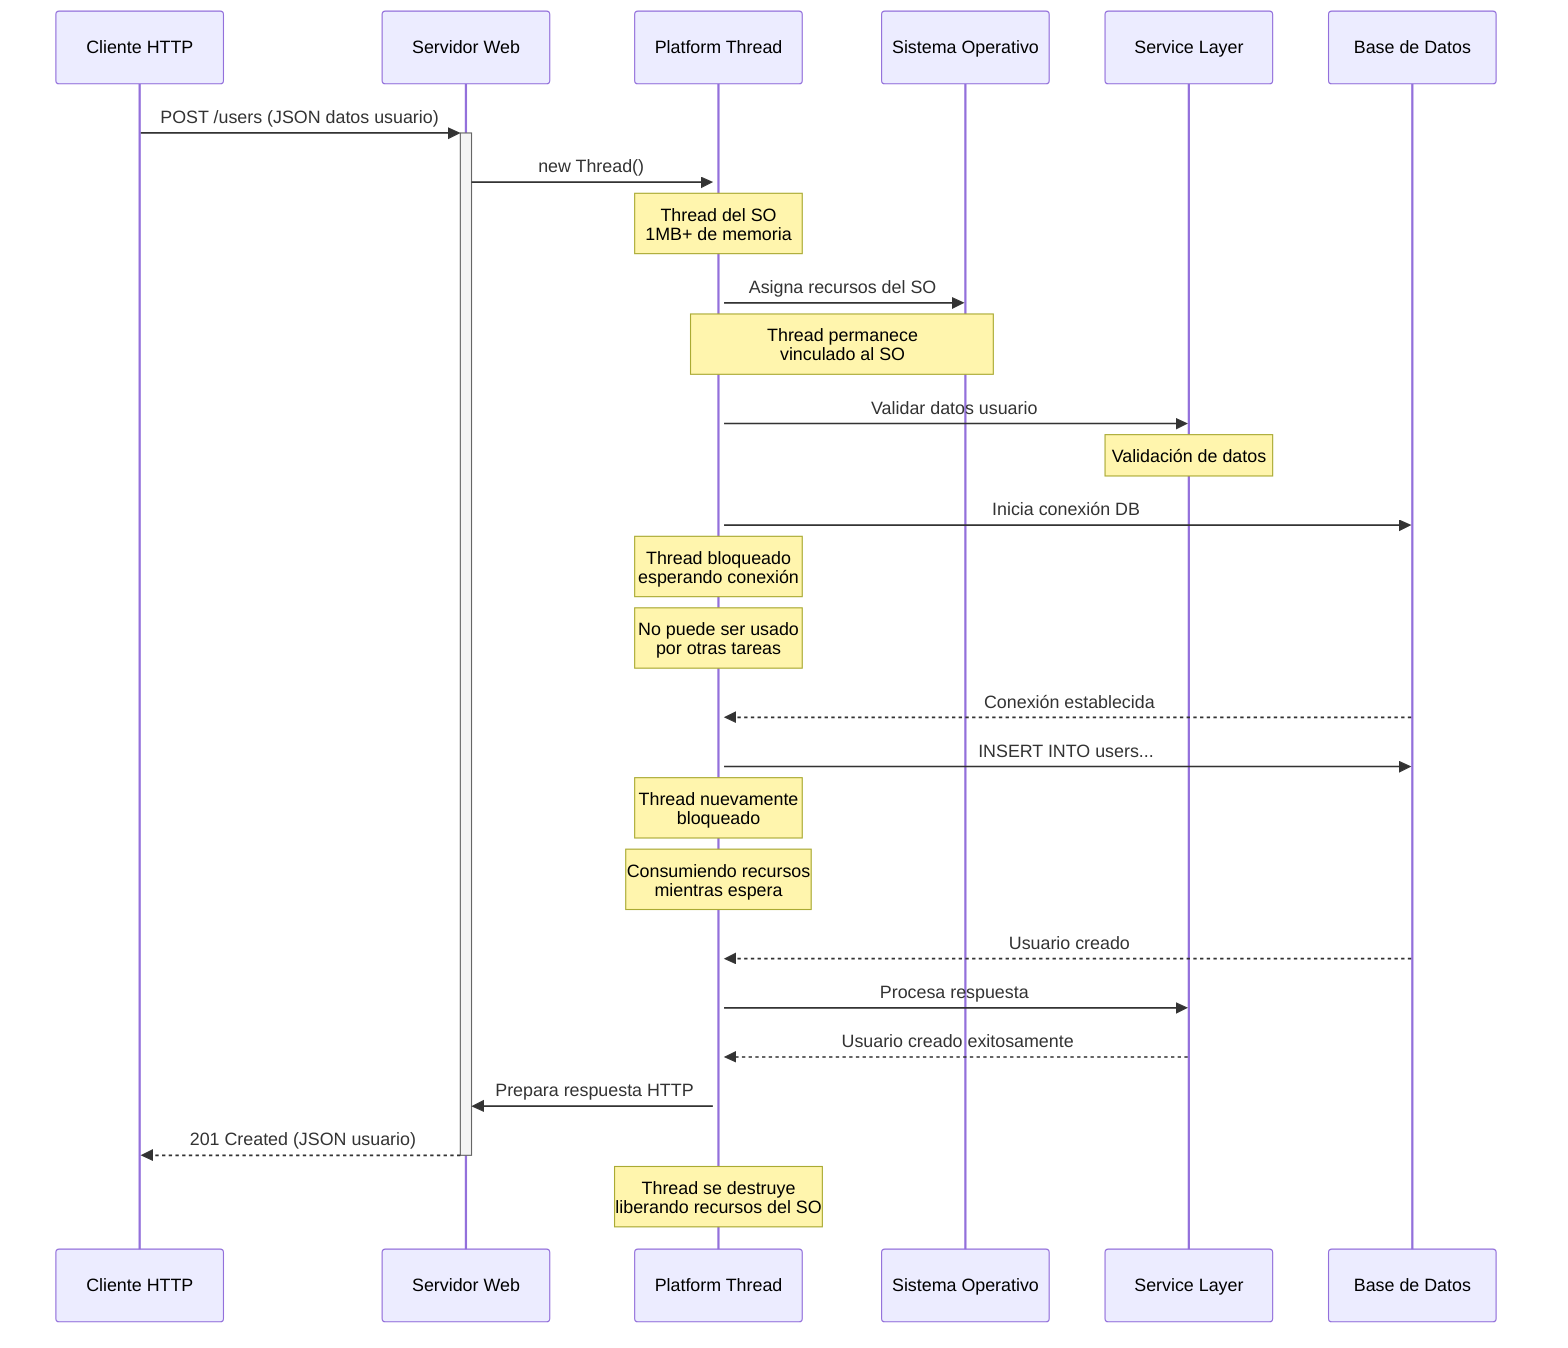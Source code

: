 sequenceDiagram
    participant C as Cliente HTTP
    participant S as Servidor Web
    participant PT as Platform Thread
    participant OS as Sistema Operativo
    participant SV as Service Layer
    participant DB as Base de Datos
    
    C->>+S: POST /users (JSON datos usuario)
    S->>+PT: new Thread()
    Note over PT: Thread del SO<br/>1MB+ de memoria
    
    PT->>OS: Asigna recursos del SO
    Note over PT,OS: Thread permanece<br/>vinculado al SO
    
    PT->>SV: Validar datos usuario
    Note over SV: Validación de datos
    
    PT->>DB: Inicia conexión DB
    Note over PT: Thread bloqueado<br/>esperando conexión
    Note over PT: No puede ser usado<br/>por otras tareas
    
    DB-->>PT: Conexión establecida
    
    PT->>DB: INSERT INTO users...
    Note over PT: Thread nuevamente<br/>bloqueado
    Note over PT: Consumiendo recursos<br/>mientras espera
    
    DB-->>PT: Usuario creado
    
    PT->>SV: Procesa respuesta
    SV-->>PT: Usuario creado exitosamente
    
    PT->>S: Prepara respuesta HTTP
    S-->>-C: 201 Created (JSON usuario)
    
    Note over PT: Thread se destruye<br/>liberando recursos del SO